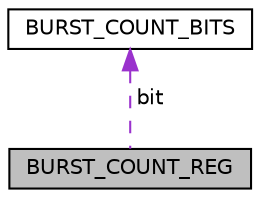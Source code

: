 digraph "BURST_COUNT_REG"
{
  edge [fontname="Helvetica",fontsize="10",labelfontname="Helvetica",labelfontsize="10"];
  node [fontname="Helvetica",fontsize="10",shape=record];
  Node1 [label="BURST_COUNT_REG",height=0.2,width=0.4,color="black", fillcolor="grey75", style="filled", fontcolor="black"];
  Node2 -> Node1 [dir="back",color="darkorchid3",fontsize="10",style="dashed",label=" bit" ];
  Node2 [label="BURST_COUNT_BITS",height=0.2,width=0.4,color="black", fillcolor="white", style="filled",URL="$struct_b_u_r_s_t___c_o_u_n_t___b_i_t_s.html"];
}
